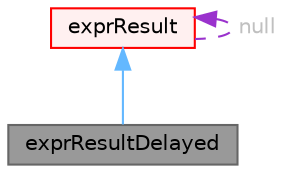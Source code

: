 digraph "exprResultDelayed"
{
 // LATEX_PDF_SIZE
  bgcolor="transparent";
  edge [fontname=Helvetica,fontsize=10,labelfontname=Helvetica,labelfontsize=10];
  node [fontname=Helvetica,fontsize=10,shape=box,height=0.2,width=0.4];
  Node1 [id="Node000001",label="exprResultDelayed",height=0.2,width=0.4,color="gray40", fillcolor="grey60", style="filled", fontcolor="black",tooltip="An exprResult with an additional delay before evaluation."];
  Node2 -> Node1 [id="edge1_Node000001_Node000002",dir="back",color="steelblue1",style="solid",tooltip=" "];
  Node2 [id="Node000002",label="exprResult",height=0.2,width=0.4,color="red", fillcolor="#FFF0F0", style="filled",URL="$classFoam_1_1expressions_1_1exprResult.html",tooltip="A polymorphic field/result from evaluating an expression."];
  Node2 -> Node2 [id="edge2_Node000002_Node000002",dir="back",color="darkorchid3",style="dashed",tooltip=" ",label=" null",fontcolor="grey" ];
}
